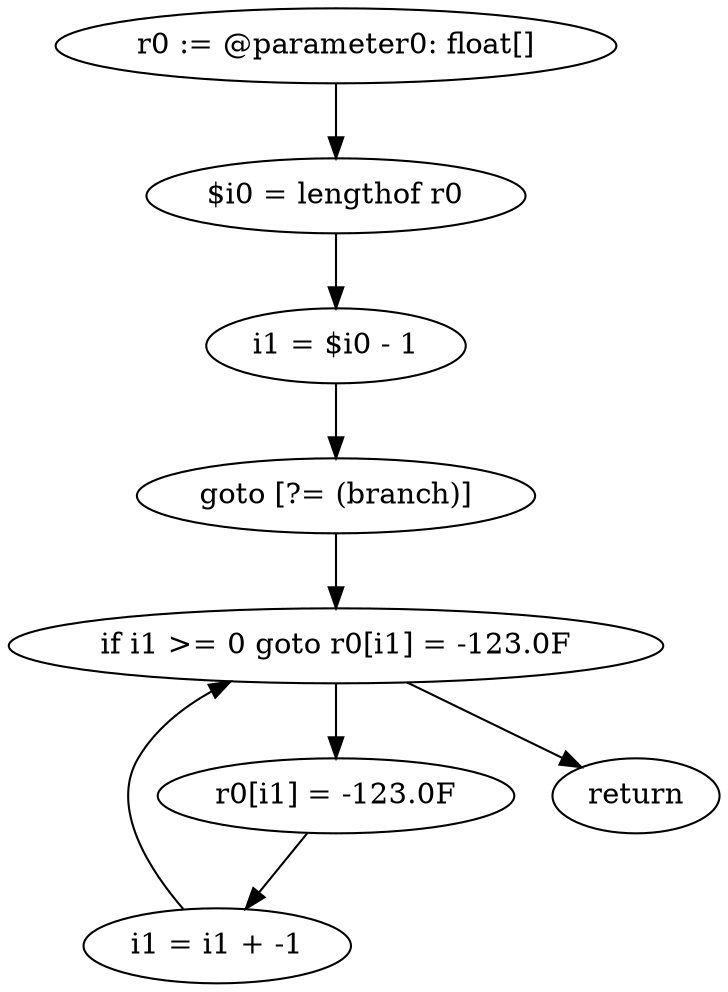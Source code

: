 digraph "unitGraph" {
    "r0 := @parameter0: float[]"
    "$i0 = lengthof r0"
    "i1 = $i0 - 1"
    "goto [?= (branch)]"
    "r0[i1] = -123.0F"
    "i1 = i1 + -1"
    "if i1 >= 0 goto r0[i1] = -123.0F"
    "return"
    "r0 := @parameter0: float[]"->"$i0 = lengthof r0";
    "$i0 = lengthof r0"->"i1 = $i0 - 1";
    "i1 = $i0 - 1"->"goto [?= (branch)]";
    "goto [?= (branch)]"->"if i1 >= 0 goto r0[i1] = -123.0F";
    "r0[i1] = -123.0F"->"i1 = i1 + -1";
    "i1 = i1 + -1"->"if i1 >= 0 goto r0[i1] = -123.0F";
    "if i1 >= 0 goto r0[i1] = -123.0F"->"return";
    "if i1 >= 0 goto r0[i1] = -123.0F"->"r0[i1] = -123.0F";
}
